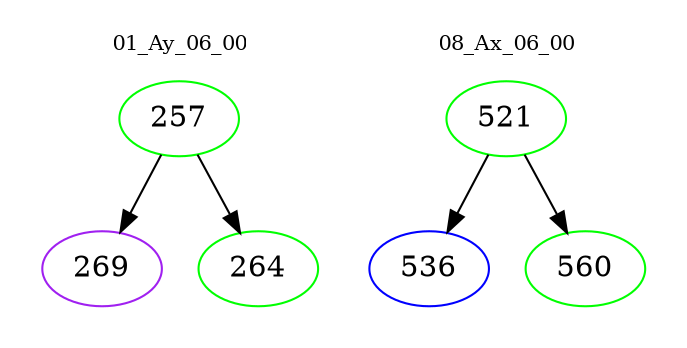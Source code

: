 digraph{
subgraph cluster_0 {
color = white
label = "01_Ay_06_00";
fontsize=10;
T0_257 [label="257", color="green"]
T0_257 -> T0_269 [color="black"]
T0_269 [label="269", color="purple"]
T0_257 -> T0_264 [color="black"]
T0_264 [label="264", color="green"]
}
subgraph cluster_1 {
color = white
label = "08_Ax_06_00";
fontsize=10;
T1_521 [label="521", color="green"]
T1_521 -> T1_536 [color="black"]
T1_536 [label="536", color="blue"]
T1_521 -> T1_560 [color="black"]
T1_560 [label="560", color="green"]
}
}
